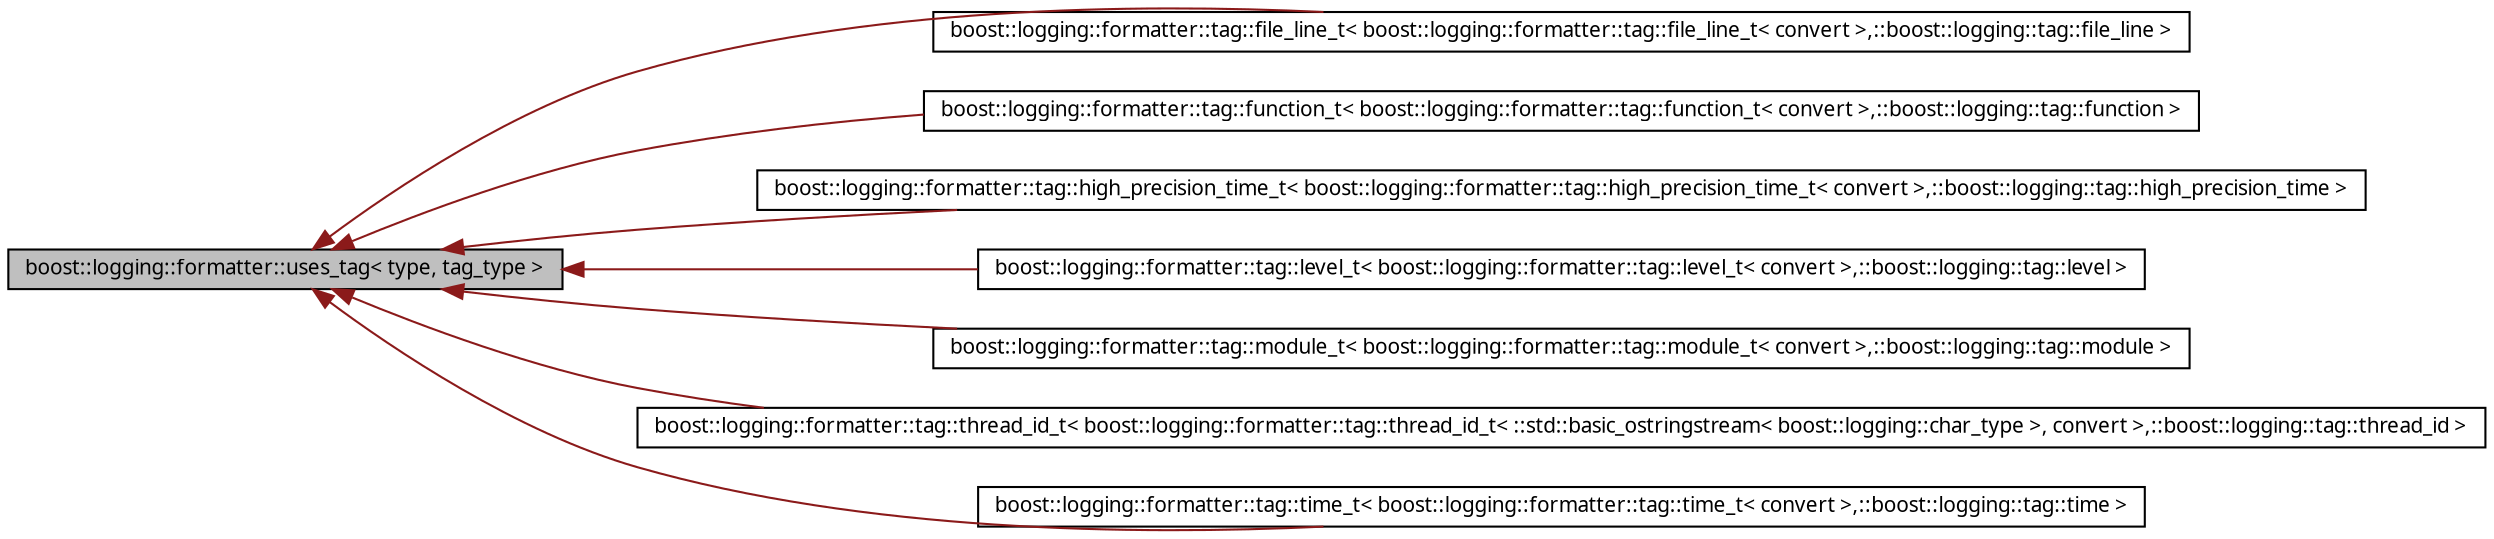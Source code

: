 digraph G
{
  edge [fontname="FreeSans.ttf",fontsize=10,labelfontname="FreeSans.ttf",labelfontsize=10];
  node [fontname="FreeSans.ttf",fontsize=10,shape=record];
  rankdir=LR;
  Node1 [label="boost::logging::formatter::uses_tag\< type, tag_type \>",height=0.2,width=0.4,color="black", fillcolor="grey75", style="filled" fontcolor="black"];
  Node1 -> Node2 [dir=back,color="firebrick4",fontsize=10,style="solid",fontname="FreeSans.ttf"];
  Node2 [label="boost::logging::formatter::tag::file_line_t\< boost::logging::formatter::tag::file_line_t\< convert \>,::boost::logging::tag::file_line \>",height=0.2,width=0.4,color="black", fillcolor="white", style="filled",URL="$structboost_1_1logging_1_1formatter_1_1tag_1_1file__line__t.html",tooltip="Dumps file/line information (corresponds to boost::logging::tag::file_line tag class)..."];
  Node1 -> Node3 [dir=back,color="firebrick4",fontsize=10,style="solid",fontname="FreeSans.ttf"];
  Node3 [label="boost::logging::formatter::tag::function_t\< boost::logging::formatter::tag::function_t\< convert \>,::boost::logging::tag::function \>",height=0.2,width=0.4,color="black", fillcolor="white", style="filled",URL="$structboost_1_1logging_1_1formatter_1_1tag_1_1function__t.html",tooltip="Dumps function name information (corresponds to boost::logging::tag::function tag..."];
  Node1 -> Node4 [dir=back,color="firebrick4",fontsize=10,style="solid",fontname="FreeSans.ttf"];
  Node4 [label="boost::logging::formatter::tag::high_precision_time_t\< boost::logging::formatter::tag::high_precision_time_t\< convert \>,::boost::logging::tag::high_precision_time \>",height=0.2,width=0.4,color="black", fillcolor="white", style="filled",URL="$structboost_1_1logging_1_1formatter_1_1tag_1_1high__precision__time__t.html",tooltip="Dumps current high_precision_time information (corresponds to boost::logging::tag::high_precision_ti..."];
  Node1 -> Node5 [dir=back,color="firebrick4",fontsize=10,style="solid",fontname="FreeSans.ttf"];
  Node5 [label="boost::logging::formatter::tag::level_t\< boost::logging::formatter::tag::level_t\< convert \>,::boost::logging::tag::level \>",height=0.2,width=0.4,color="black", fillcolor="white", style="filled",URL="$structboost_1_1logging_1_1formatter_1_1tag_1_1level__t.html",tooltip="Dumps level (corresponds to boost::logging::tag::level tag class)."];
  Node1 -> Node6 [dir=back,color="firebrick4",fontsize=10,style="solid",fontname="FreeSans.ttf"];
  Node6 [label="boost::logging::formatter::tag::module_t\< boost::logging::formatter::tag::module_t\< convert \>,::boost::logging::tag::module \>",height=0.2,width=0.4,color="black", fillcolor="white", style="filled",URL="$structboost_1_1logging_1_1formatter_1_1tag_1_1module__t.html",tooltip="Dumps module information (corresponds to boost::logging::tag::module tag class)."];
  Node1 -> Node7 [dir=back,color="firebrick4",fontsize=10,style="solid",fontname="FreeSans.ttf"];
  Node7 [label="boost::logging::formatter::tag::thread_id_t\< boost::logging::formatter::tag::thread_id_t\< ::std::basic_ostringstream\< boost::logging::char_type \>, convert \>,::boost::logging::tag::thread_id \>",height=0.2,width=0.4,color="black", fillcolor="white", style="filled",URL="$structboost_1_1logging_1_1formatter_1_1tag_1_1thread__id__t.html",tooltip="Dumps thread id information (corresponds to boost::logging::tag::thread_id tag class)..."];
  Node1 -> Node8 [dir=back,color="firebrick4",fontsize=10,style="solid",fontname="FreeSans.ttf"];
  Node8 [label="boost::logging::formatter::tag::time_t\< boost::logging::formatter::tag::time_t\< convert \>,::boost::logging::tag::time \>",height=0.2,width=0.4,color="black", fillcolor="white", style="filled",URL="$structboost_1_1logging_1_1formatter_1_1tag_1_1time__t.html",tooltip="Dumps current time information (corresponds to boost::logging::tag::time tag class)..."];
}
